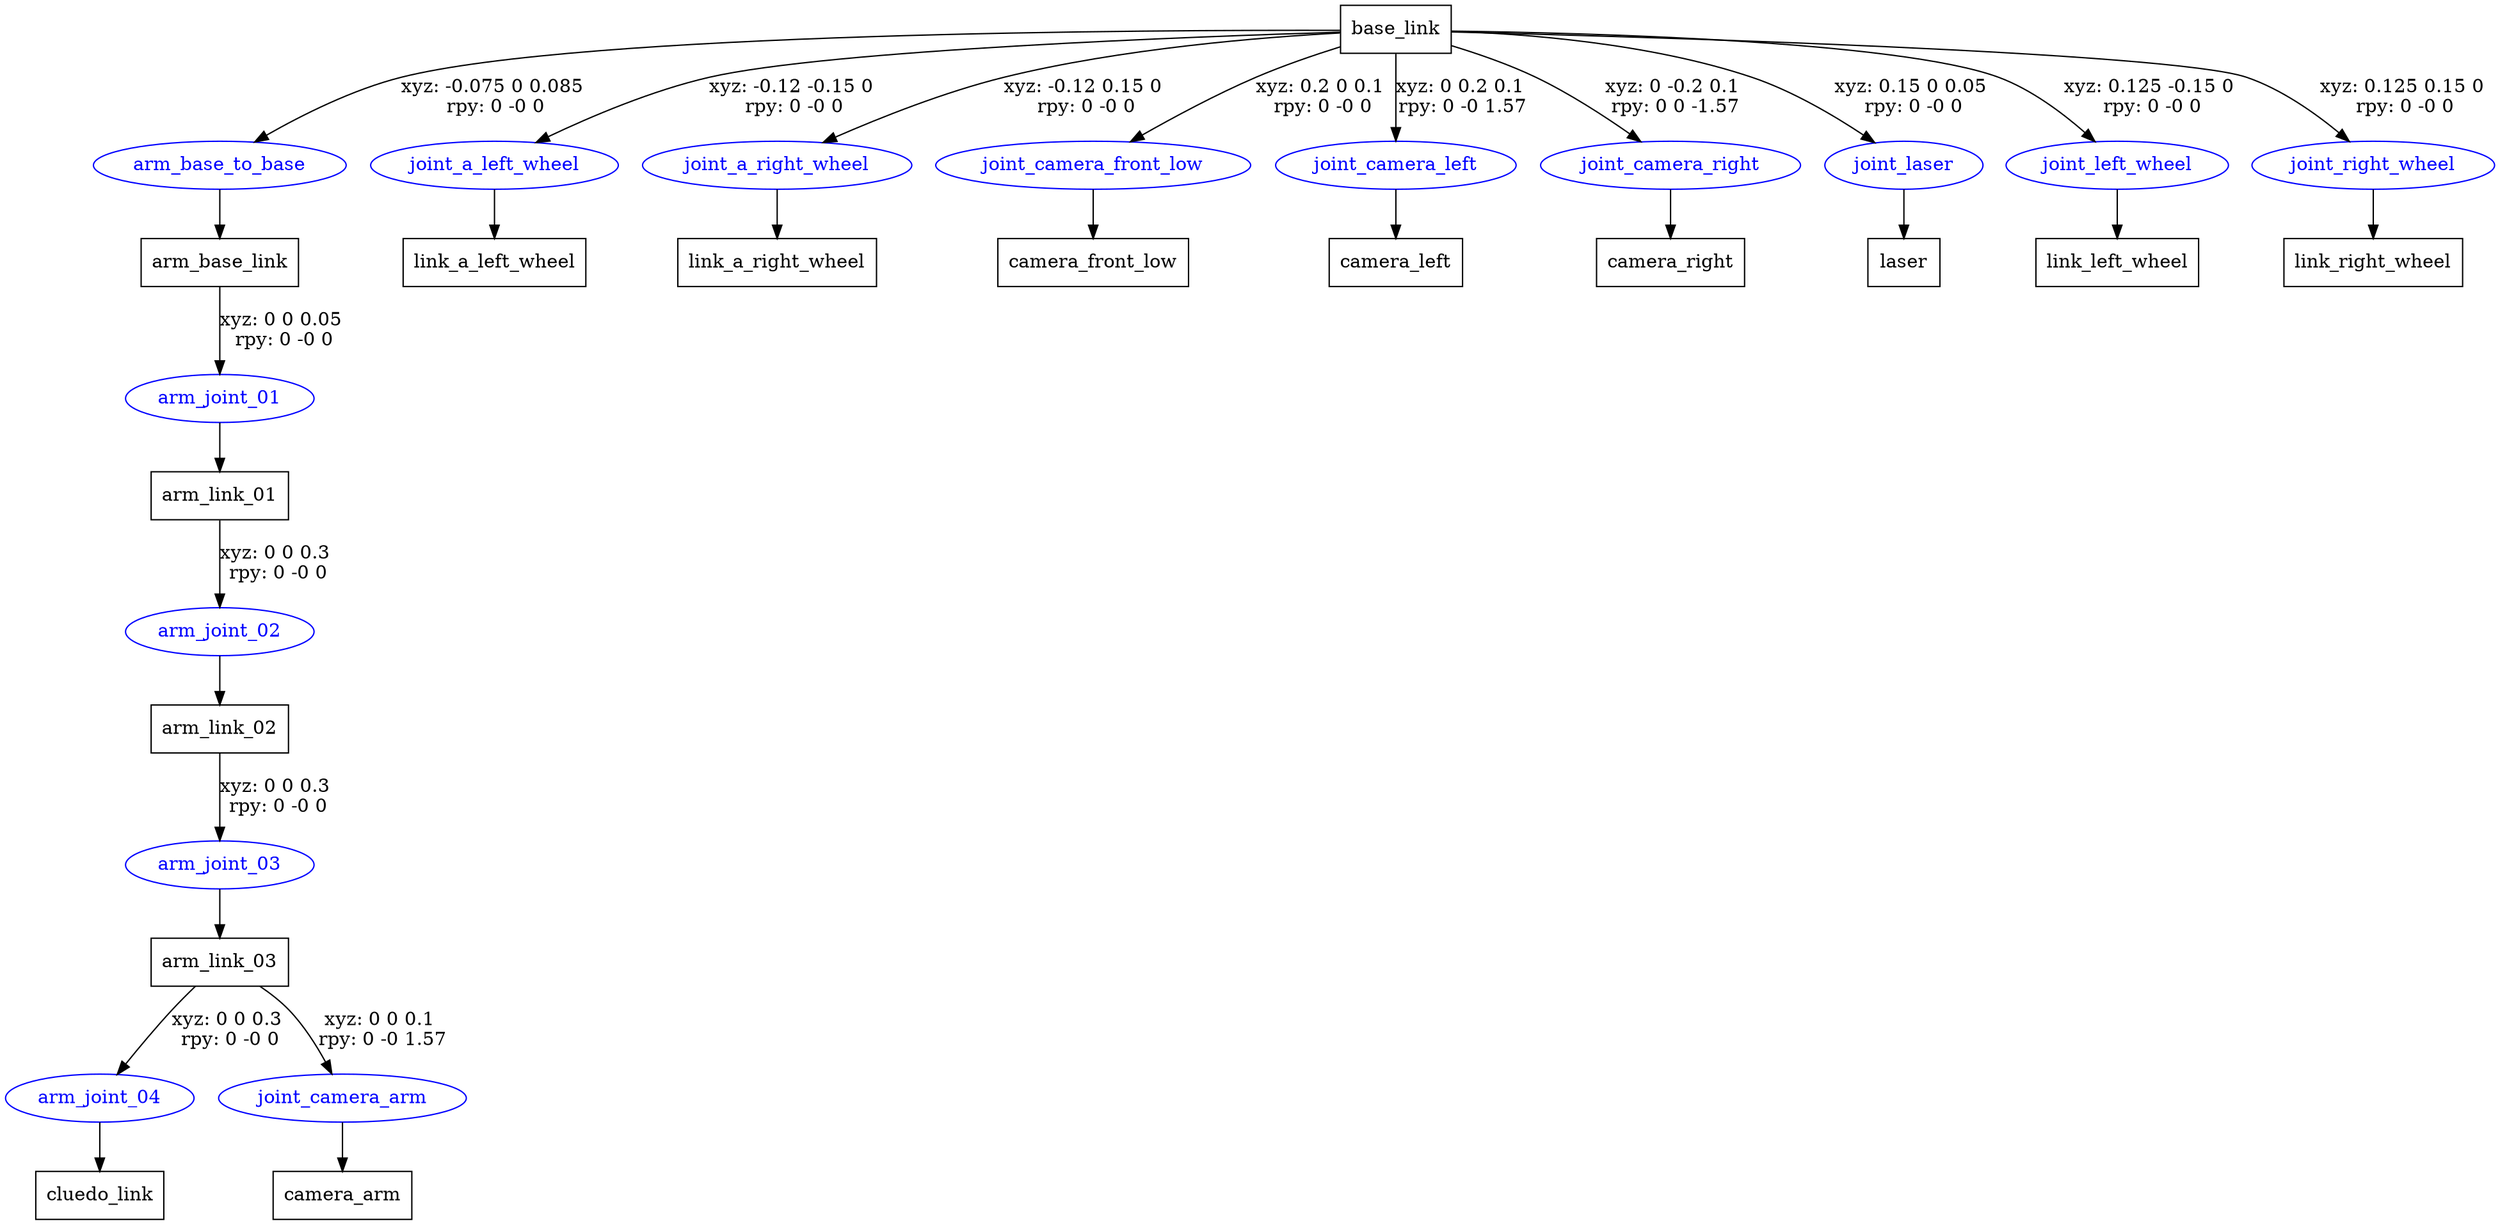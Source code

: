 digraph G {
node [shape=box];
"base_link" [label="base_link"];
"arm_base_link" [label="arm_base_link"];
"arm_link_01" [label="arm_link_01"];
"arm_link_02" [label="arm_link_02"];
"arm_link_03" [label="arm_link_03"];
"cluedo_link" [label="cluedo_link"];
"camera_arm" [label="camera_arm"];
"link_a_left_wheel" [label="link_a_left_wheel"];
"link_a_right_wheel" [label="link_a_right_wheel"];
"camera_front_low" [label="camera_front_low"];
"camera_left" [label="camera_left"];
"camera_right" [label="camera_right"];
"laser" [label="laser"];
"link_left_wheel" [label="link_left_wheel"];
"link_right_wheel" [label="link_right_wheel"];
node [shape=ellipse, color=blue, fontcolor=blue];
"base_link" -> "arm_base_to_base" [label="xyz: -0.075 0 0.085 \nrpy: 0 -0 0"]
"arm_base_to_base" -> "arm_base_link"
"arm_base_link" -> "arm_joint_01" [label="xyz: 0 0 0.05 \nrpy: 0 -0 0"]
"arm_joint_01" -> "arm_link_01"
"arm_link_01" -> "arm_joint_02" [label="xyz: 0 0 0.3 \nrpy: 0 -0 0"]
"arm_joint_02" -> "arm_link_02"
"arm_link_02" -> "arm_joint_03" [label="xyz: 0 0 0.3 \nrpy: 0 -0 0"]
"arm_joint_03" -> "arm_link_03"
"arm_link_03" -> "arm_joint_04" [label="xyz: 0 0 0.3 \nrpy: 0 -0 0"]
"arm_joint_04" -> "cluedo_link"
"arm_link_03" -> "joint_camera_arm" [label="xyz: 0 0 0.1 \nrpy: 0 -0 1.57"]
"joint_camera_arm" -> "camera_arm"
"base_link" -> "joint_a_left_wheel" [label="xyz: -0.12 -0.15 0 \nrpy: 0 -0 0"]
"joint_a_left_wheel" -> "link_a_left_wheel"
"base_link" -> "joint_a_right_wheel" [label="xyz: -0.12 0.15 0 \nrpy: 0 -0 0"]
"joint_a_right_wheel" -> "link_a_right_wheel"
"base_link" -> "joint_camera_front_low" [label="xyz: 0.2 0 0.1 \nrpy: 0 -0 0"]
"joint_camera_front_low" -> "camera_front_low"
"base_link" -> "joint_camera_left" [label="xyz: 0 0.2 0.1 \nrpy: 0 -0 1.57"]
"joint_camera_left" -> "camera_left"
"base_link" -> "joint_camera_right" [label="xyz: 0 -0.2 0.1 \nrpy: 0 0 -1.57"]
"joint_camera_right" -> "camera_right"
"base_link" -> "joint_laser" [label="xyz: 0.15 0 0.05 \nrpy: 0 -0 0"]
"joint_laser" -> "laser"
"base_link" -> "joint_left_wheel" [label="xyz: 0.125 -0.15 0 \nrpy: 0 -0 0"]
"joint_left_wheel" -> "link_left_wheel"
"base_link" -> "joint_right_wheel" [label="xyz: 0.125 0.15 0 \nrpy: 0 -0 0"]
"joint_right_wheel" -> "link_right_wheel"
}

